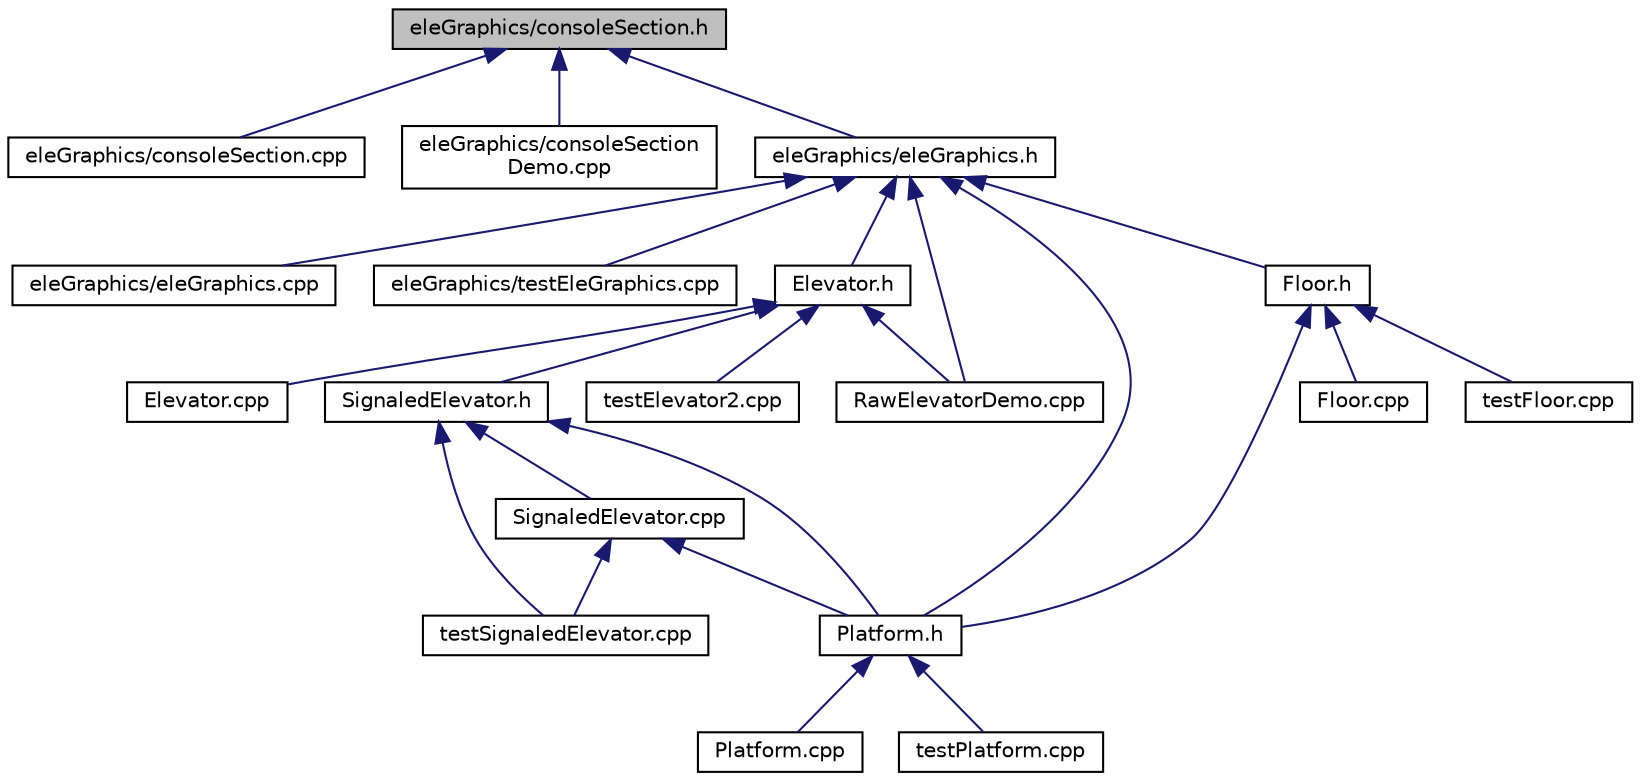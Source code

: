 digraph "eleGraphics/consoleSection.h"
{
  edge [fontname="Helvetica",fontsize="10",labelfontname="Helvetica",labelfontsize="10"];
  node [fontname="Helvetica",fontsize="10",shape=record];
  Node5 [label="eleGraphics/consoleSection.h",height=0.2,width=0.4,color="black", fillcolor="grey75", style="filled", fontcolor="black"];
  Node5 -> Node6 [dir="back",color="midnightblue",fontsize="10",style="solid",fontname="Helvetica"];
  Node6 [label="eleGraphics/consoleSection.cpp",height=0.2,width=0.4,color="black", fillcolor="white", style="filled",URL="$consoleSection_8cpp.html"];
  Node5 -> Node7 [dir="back",color="midnightblue",fontsize="10",style="solid",fontname="Helvetica"];
  Node7 [label="eleGraphics/consoleSection\lDemo.cpp",height=0.2,width=0.4,color="black", fillcolor="white", style="filled",URL="$consoleSectionDemo_8cpp.html"];
  Node5 -> Node8 [dir="back",color="midnightblue",fontsize="10",style="solid",fontname="Helvetica"];
  Node8 [label="eleGraphics/eleGraphics.h",height=0.2,width=0.4,color="black", fillcolor="white", style="filled",URL="$eleGraphics_8h.html"];
  Node8 -> Node9 [dir="back",color="midnightblue",fontsize="10",style="solid",fontname="Helvetica"];
  Node9 [label="eleGraphics/eleGraphics.cpp",height=0.2,width=0.4,color="black", fillcolor="white", style="filled",URL="$eleGraphics_8cpp.html"];
  Node8 -> Node10 [dir="back",color="midnightblue",fontsize="10",style="solid",fontname="Helvetica"];
  Node10 [label="eleGraphics/testEleGraphics.cpp",height=0.2,width=0.4,color="black", fillcolor="white", style="filled",URL="$testEleGraphics_8cpp.html"];
  Node8 -> Node11 [dir="back",color="midnightblue",fontsize="10",style="solid",fontname="Helvetica"];
  Node11 [label="Elevator.h",height=0.2,width=0.4,color="black", fillcolor="white", style="filled",URL="$Elevator_8h.html"];
  Node11 -> Node12 [dir="back",color="midnightblue",fontsize="10",style="solid",fontname="Helvetica"];
  Node12 [label="Elevator.cpp",height=0.2,width=0.4,color="black", fillcolor="white", style="filled",URL="$Elevator_8cpp.html"];
  Node11 -> Node13 [dir="back",color="midnightblue",fontsize="10",style="solid",fontname="Helvetica"];
  Node13 [label="SignaledElevator.h",height=0.2,width=0.4,color="black", fillcolor="white", style="filled",URL="$SignaledElevator_8h.html"];
  Node13 -> Node14 [dir="back",color="midnightblue",fontsize="10",style="solid",fontname="Helvetica"];
  Node14 [label="Platform.h",height=0.2,width=0.4,color="black", fillcolor="white", style="filled",URL="$Platform_8h.html"];
  Node14 -> Node15 [dir="back",color="midnightblue",fontsize="10",style="solid",fontname="Helvetica"];
  Node15 [label="Platform.cpp",height=0.2,width=0.4,color="black", fillcolor="white", style="filled",URL="$Platform_8cpp.html"];
  Node14 -> Node16 [dir="back",color="midnightblue",fontsize="10",style="solid",fontname="Helvetica"];
  Node16 [label="testPlatform.cpp",height=0.2,width=0.4,color="black", fillcolor="white", style="filled",URL="$testPlatform_8cpp.html"];
  Node13 -> Node17 [dir="back",color="midnightblue",fontsize="10",style="solid",fontname="Helvetica"];
  Node17 [label="SignaledElevator.cpp",height=0.2,width=0.4,color="black", fillcolor="white", style="filled",URL="$SignaledElevator_8cpp.html"];
  Node17 -> Node14 [dir="back",color="midnightblue",fontsize="10",style="solid",fontname="Helvetica"];
  Node17 -> Node18 [dir="back",color="midnightblue",fontsize="10",style="solid",fontname="Helvetica"];
  Node18 [label="testSignaledElevator.cpp",height=0.2,width=0.4,color="black", fillcolor="white", style="filled",URL="$testSignaledElevator_8cpp.html"];
  Node13 -> Node18 [dir="back",color="midnightblue",fontsize="10",style="solid",fontname="Helvetica"];
  Node11 -> Node19 [dir="back",color="midnightblue",fontsize="10",style="solid",fontname="Helvetica"];
  Node19 [label="RawElevatorDemo.cpp",height=0.2,width=0.4,color="black", fillcolor="white", style="filled",URL="$RawElevatorDemo_8cpp.html"];
  Node11 -> Node20 [dir="back",color="midnightblue",fontsize="10",style="solid",fontname="Helvetica"];
  Node20 [label="testElevator2.cpp",height=0.2,width=0.4,color="black", fillcolor="white", style="filled",URL="$testElevator2_8cpp.html"];
  Node8 -> Node21 [dir="back",color="midnightblue",fontsize="10",style="solid",fontname="Helvetica"];
  Node21 [label="Floor.h",height=0.2,width=0.4,color="black", fillcolor="white", style="filled",URL="$Floor_8h.html"];
  Node21 -> Node22 [dir="back",color="midnightblue",fontsize="10",style="solid",fontname="Helvetica"];
  Node22 [label="Floor.cpp",height=0.2,width=0.4,color="black", fillcolor="white", style="filled",URL="$Floor_8cpp.html"];
  Node21 -> Node14 [dir="back",color="midnightblue",fontsize="10",style="solid",fontname="Helvetica"];
  Node21 -> Node23 [dir="back",color="midnightblue",fontsize="10",style="solid",fontname="Helvetica"];
  Node23 [label="testFloor.cpp",height=0.2,width=0.4,color="black", fillcolor="white", style="filled",URL="$testFloor_8cpp.html"];
  Node8 -> Node14 [dir="back",color="midnightblue",fontsize="10",style="solid",fontname="Helvetica"];
  Node8 -> Node19 [dir="back",color="midnightblue",fontsize="10",style="solid",fontname="Helvetica"];
}
